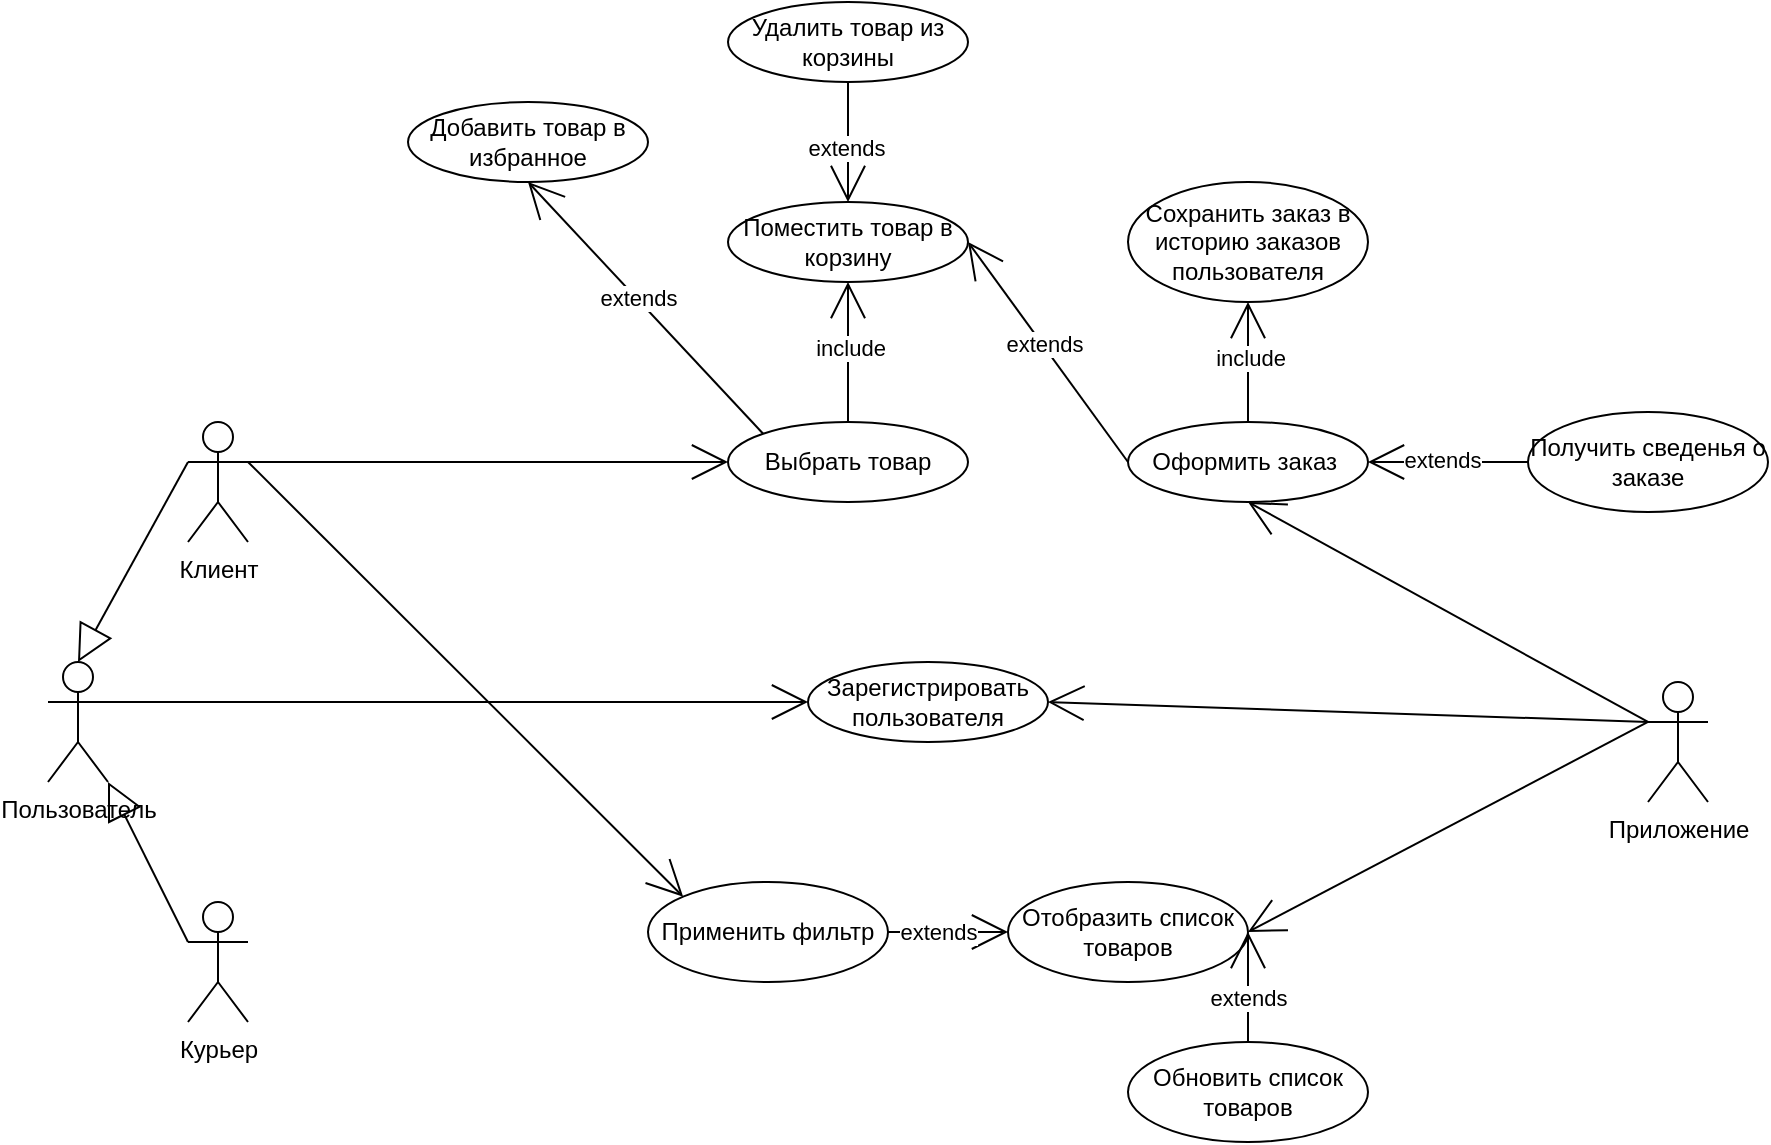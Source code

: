 <mxfile version="21.8.2" type="github">
  <diagram name="Страница — 1" id="IcskS1x6L9GqO2Q_vGER">
    <mxGraphModel dx="2022" dy="1801" grid="1" gridSize="10" guides="1" tooltips="1" connect="1" arrows="1" fold="1" page="1" pageScale="1" pageWidth="827" pageHeight="1169" math="0" shadow="0">
      <root>
        <mxCell id="0" />
        <mxCell id="1" parent="0" />
        <mxCell id="DIUMw2C9mKSduQeqxSrr-1" value="Пользователь" style="shape=umlActor;verticalLabelPosition=bottom;verticalAlign=top;html=1;" vertex="1" parent="1">
          <mxGeometry x="-180" y="240" width="30" height="60" as="geometry" />
        </mxCell>
        <mxCell id="DIUMw2C9mKSduQeqxSrr-2" value="Клиент" style="shape=umlActor;verticalLabelPosition=bottom;verticalAlign=top;html=1;" vertex="1" parent="1">
          <mxGeometry x="-110" y="120" width="30" height="60" as="geometry" />
        </mxCell>
        <mxCell id="DIUMw2C9mKSduQeqxSrr-5" value="Курьер" style="shape=umlActor;verticalLabelPosition=bottom;verticalAlign=top;html=1;" vertex="1" parent="1">
          <mxGeometry x="-110" y="360" width="30" height="60" as="geometry" />
        </mxCell>
        <mxCell id="DIUMw2C9mKSduQeqxSrr-6" value="Приложение" style="shape=umlActor;verticalLabelPosition=bottom;verticalAlign=top;html=1;" vertex="1" parent="1">
          <mxGeometry x="620" y="250" width="30" height="60" as="geometry" />
        </mxCell>
        <mxCell id="DIUMw2C9mKSduQeqxSrr-7" value="Поместить товар в корзину" style="ellipse;whiteSpace=wrap;html=1;" vertex="1" parent="1">
          <mxGeometry x="160" y="10" width="120" height="40" as="geometry" />
        </mxCell>
        <mxCell id="DIUMw2C9mKSduQeqxSrr-8" value="Выбрать товар" style="ellipse;whiteSpace=wrap;html=1;" vertex="1" parent="1">
          <mxGeometry x="160" y="120" width="120" height="40" as="geometry" />
        </mxCell>
        <mxCell id="DIUMw2C9mKSduQeqxSrr-9" value="Оформить заказ&amp;nbsp;" style="ellipse;whiteSpace=wrap;html=1;" vertex="1" parent="1">
          <mxGeometry x="360" y="120" width="120" height="40" as="geometry" />
        </mxCell>
        <mxCell id="DIUMw2C9mKSduQeqxSrr-11" value="" style="endArrow=open;endSize=16;endFill=0;html=1;rounded=0;entryX=0;entryY=0.5;entryDx=0;entryDy=0;exitX=1;exitY=0.333;exitDx=0;exitDy=0;exitPerimeter=0;" edge="1" parent="1" source="DIUMw2C9mKSduQeqxSrr-2" target="DIUMw2C9mKSduQeqxSrr-8">
          <mxGeometry width="160" relative="1" as="geometry">
            <mxPoint x="70" y="260" as="sourcePoint" />
            <mxPoint x="230" y="259.66" as="targetPoint" />
          </mxGeometry>
        </mxCell>
        <mxCell id="DIUMw2C9mKSduQeqxSrr-12" value="" style="endArrow=open;endSize=16;endFill=0;html=1;rounded=0;entryX=0.5;entryY=1;entryDx=0;entryDy=0;exitX=0.5;exitY=0;exitDx=0;exitDy=0;" edge="1" parent="1" source="DIUMw2C9mKSduQeqxSrr-8" target="DIUMw2C9mKSduQeqxSrr-7">
          <mxGeometry width="160" relative="1" as="geometry">
            <mxPoint x="250" y="230" as="sourcePoint" />
            <mxPoint x="340" y="230" as="targetPoint" />
          </mxGeometry>
        </mxCell>
        <mxCell id="DIUMw2C9mKSduQeqxSrr-13" value="include" style="edgeLabel;html=1;align=center;verticalAlign=middle;resizable=0;points=[];" vertex="1" connectable="0" parent="DIUMw2C9mKSduQeqxSrr-12">
          <mxGeometry x="0.075" y="-1" relative="1" as="geometry">
            <mxPoint as="offset" />
          </mxGeometry>
        </mxCell>
        <mxCell id="DIUMw2C9mKSduQeqxSrr-14" value="" style="endArrow=open;endSize=16;endFill=0;html=1;rounded=0;entryX=1;entryY=0.5;entryDx=0;entryDy=0;exitX=0;exitY=0.5;exitDx=0;exitDy=0;" edge="1" parent="1" source="DIUMw2C9mKSduQeqxSrr-9" target="DIUMw2C9mKSduQeqxSrr-7">
          <mxGeometry width="160" relative="1" as="geometry">
            <mxPoint x="230" y="130" as="sourcePoint" />
            <mxPoint x="230" y="10" as="targetPoint" />
          </mxGeometry>
        </mxCell>
        <mxCell id="DIUMw2C9mKSduQeqxSrr-15" value="extends" style="edgeLabel;html=1;align=center;verticalAlign=middle;resizable=0;points=[];" vertex="1" connectable="0" parent="DIUMw2C9mKSduQeqxSrr-14">
          <mxGeometry x="0.075" y="-1" relative="1" as="geometry">
            <mxPoint as="offset" />
          </mxGeometry>
        </mxCell>
        <mxCell id="DIUMw2C9mKSduQeqxSrr-17" value="Удалить товар из корзины" style="ellipse;whiteSpace=wrap;html=1;" vertex="1" parent="1">
          <mxGeometry x="160" y="-90" width="120" height="40" as="geometry" />
        </mxCell>
        <mxCell id="DIUMw2C9mKSduQeqxSrr-18" value="" style="endArrow=open;endSize=16;endFill=0;html=1;rounded=0;entryX=0.5;entryY=0;entryDx=0;entryDy=0;exitX=0.5;exitY=1;exitDx=0;exitDy=0;" edge="1" parent="1" source="DIUMw2C9mKSduQeqxSrr-17" target="DIUMw2C9mKSduQeqxSrr-7">
          <mxGeometry width="160" relative="1" as="geometry">
            <mxPoint x="220" y="-50" as="sourcePoint" />
            <mxPoint x="210" y="181" as="targetPoint" />
          </mxGeometry>
        </mxCell>
        <mxCell id="DIUMw2C9mKSduQeqxSrr-19" value="extends" style="edgeLabel;html=1;align=center;verticalAlign=middle;resizable=0;points=[];" vertex="1" connectable="0" parent="DIUMw2C9mKSduQeqxSrr-18">
          <mxGeometry x="0.075" y="-1" relative="1" as="geometry">
            <mxPoint as="offset" />
          </mxGeometry>
        </mxCell>
        <mxCell id="DIUMw2C9mKSduQeqxSrr-21" value="Применить фильтр" style="ellipse;whiteSpace=wrap;html=1;" vertex="1" parent="1">
          <mxGeometry x="120" y="350" width="120" height="50" as="geometry" />
        </mxCell>
        <mxCell id="DIUMw2C9mKSduQeqxSrr-22" value="Сохранить заказ в историю заказов&lt;br&gt;пользователя" style="ellipse;whiteSpace=wrap;html=1;" vertex="1" parent="1">
          <mxGeometry x="360" width="120" height="60" as="geometry" />
        </mxCell>
        <mxCell id="DIUMw2C9mKSduQeqxSrr-23" value="" style="endArrow=open;endSize=16;endFill=0;html=1;rounded=0;entryX=0.5;entryY=1;entryDx=0;entryDy=0;" edge="1" parent="1" target="DIUMw2C9mKSduQeqxSrr-22">
          <mxGeometry width="160" relative="1" as="geometry">
            <mxPoint x="420" y="120" as="sourcePoint" />
            <mxPoint x="419.66" y="60" as="targetPoint" />
          </mxGeometry>
        </mxCell>
        <mxCell id="DIUMw2C9mKSduQeqxSrr-24" value="include" style="edgeLabel;html=1;align=center;verticalAlign=middle;resizable=0;points=[];" vertex="1" connectable="0" parent="DIUMw2C9mKSduQeqxSrr-23">
          <mxGeometry x="0.075" y="-1" relative="1" as="geometry">
            <mxPoint as="offset" />
          </mxGeometry>
        </mxCell>
        <mxCell id="DIUMw2C9mKSduQeqxSrr-25" value="Добавить товар в избранное" style="ellipse;whiteSpace=wrap;html=1;" vertex="1" parent="1">
          <mxGeometry y="-40" width="120" height="40" as="geometry" />
        </mxCell>
        <mxCell id="DIUMw2C9mKSduQeqxSrr-26" value="" style="endArrow=open;endSize=16;endFill=0;html=1;rounded=0;entryX=0.5;entryY=1;entryDx=0;entryDy=0;exitX=0;exitY=0;exitDx=0;exitDy=0;" edge="1" parent="1" source="DIUMw2C9mKSduQeqxSrr-8" target="DIUMw2C9mKSduQeqxSrr-25">
          <mxGeometry width="160" relative="1" as="geometry">
            <mxPoint x="370" y="150" as="sourcePoint" />
            <mxPoint x="290" y="150" as="targetPoint" />
          </mxGeometry>
        </mxCell>
        <mxCell id="DIUMw2C9mKSduQeqxSrr-27" value="extends" style="edgeLabel;html=1;align=center;verticalAlign=middle;resizable=0;points=[];" vertex="1" connectable="0" parent="DIUMw2C9mKSduQeqxSrr-26">
          <mxGeometry x="0.075" y="-1" relative="1" as="geometry">
            <mxPoint as="offset" />
          </mxGeometry>
        </mxCell>
        <mxCell id="DIUMw2C9mKSduQeqxSrr-28" value="Отобразить список товаров" style="ellipse;whiteSpace=wrap;html=1;" vertex="1" parent="1">
          <mxGeometry x="300" y="350" width="120" height="50" as="geometry" />
        </mxCell>
        <mxCell id="DIUMw2C9mKSduQeqxSrr-29" value="Обновить список товаров" style="ellipse;whiteSpace=wrap;html=1;" vertex="1" parent="1">
          <mxGeometry x="360" y="430" width="120" height="50" as="geometry" />
        </mxCell>
        <mxCell id="DIUMw2C9mKSduQeqxSrr-30" value="" style="endArrow=open;endSize=16;endFill=0;html=1;rounded=0;entryX=1;entryY=0.5;entryDx=0;entryDy=0;exitX=0;exitY=0.333;exitDx=0;exitDy=0;exitPerimeter=0;" edge="1" parent="1" source="DIUMw2C9mKSduQeqxSrr-6" target="DIUMw2C9mKSduQeqxSrr-28">
          <mxGeometry width="160" relative="1" as="geometry">
            <mxPoint x="530" y="215" as="sourcePoint" />
            <mxPoint x="770" y="215" as="targetPoint" />
          </mxGeometry>
        </mxCell>
        <mxCell id="DIUMw2C9mKSduQeqxSrr-31" value="" style="endArrow=open;endSize=16;endFill=0;html=1;rounded=0;entryX=0;entryY=0.5;entryDx=0;entryDy=0;exitX=1;exitY=0.5;exitDx=0;exitDy=0;" edge="1" parent="1" source="DIUMw2C9mKSduQeqxSrr-21" target="DIUMw2C9mKSduQeqxSrr-28">
          <mxGeometry width="160" relative="1" as="geometry">
            <mxPoint x="645" y="320" as="sourcePoint" />
            <mxPoint x="490" y="250" as="targetPoint" />
          </mxGeometry>
        </mxCell>
        <mxCell id="DIUMw2C9mKSduQeqxSrr-34" value="extends" style="edgeLabel;html=1;align=center;verticalAlign=middle;resizable=0;points=[];" vertex="1" connectable="0" parent="DIUMw2C9mKSduQeqxSrr-31">
          <mxGeometry x="-0.178" relative="1" as="geometry">
            <mxPoint as="offset" />
          </mxGeometry>
        </mxCell>
        <mxCell id="DIUMw2C9mKSduQeqxSrr-32" value="" style="endArrow=open;endSize=16;endFill=0;html=1;rounded=0;entryX=0;entryY=0;entryDx=0;entryDy=0;exitX=1;exitY=0.333;exitDx=0;exitDy=0;exitPerimeter=0;" edge="1" parent="1" source="DIUMw2C9mKSduQeqxSrr-2" target="DIUMw2C9mKSduQeqxSrr-21">
          <mxGeometry width="160" relative="1" as="geometry">
            <mxPoint x="430" y="320" as="sourcePoint" />
            <mxPoint x="430" y="275" as="targetPoint" />
          </mxGeometry>
        </mxCell>
        <mxCell id="DIUMw2C9mKSduQeqxSrr-36" value="" style="endArrow=open;endSize=16;endFill=0;html=1;rounded=0;entryX=1;entryY=0.5;entryDx=0;entryDy=0;exitX=0;exitY=0.5;exitDx=0;exitDy=0;" edge="1" parent="1" source="DIUMw2C9mKSduQeqxSrr-38" target="DIUMw2C9mKSduQeqxSrr-9">
          <mxGeometry width="160" relative="1" as="geometry">
            <mxPoint x="530" y="60" as="sourcePoint" />
            <mxPoint x="560" y="80" as="targetPoint" />
          </mxGeometry>
        </mxCell>
        <mxCell id="DIUMw2C9mKSduQeqxSrr-37" value="extends" style="edgeLabel;html=1;align=center;verticalAlign=middle;resizable=0;points=[];" vertex="1" connectable="0" parent="DIUMw2C9mKSduQeqxSrr-36">
          <mxGeometry x="0.075" y="-1" relative="1" as="geometry">
            <mxPoint as="offset" />
          </mxGeometry>
        </mxCell>
        <mxCell id="DIUMw2C9mKSduQeqxSrr-38" value="Получить сведенья о заказе" style="ellipse;whiteSpace=wrap;html=1;" vertex="1" parent="1">
          <mxGeometry x="560" y="115" width="120" height="50" as="geometry" />
        </mxCell>
        <mxCell id="DIUMw2C9mKSduQeqxSrr-39" value="" style="endArrow=open;endSize=16;endFill=0;html=1;rounded=0;exitX=0;exitY=0.333;exitDx=0;exitDy=0;exitPerimeter=0;entryX=0.5;entryY=1;entryDx=0;entryDy=0;" edge="1" parent="1" source="DIUMw2C9mKSduQeqxSrr-6" target="DIUMw2C9mKSduQeqxSrr-9">
          <mxGeometry width="160" relative="1" as="geometry">
            <mxPoint x="630" y="280" as="sourcePoint" />
            <mxPoint x="480" y="200" as="targetPoint" />
          </mxGeometry>
        </mxCell>
        <mxCell id="DIUMw2C9mKSduQeqxSrr-40" value="" style="endArrow=open;endSize=16;endFill=0;html=1;rounded=0;entryX=1;entryY=0.5;entryDx=0;entryDy=0;exitX=0.5;exitY=0;exitDx=0;exitDy=0;" edge="1" parent="1" source="DIUMw2C9mKSduQeqxSrr-29" target="DIUMw2C9mKSduQeqxSrr-28">
          <mxGeometry width="160" relative="1" as="geometry">
            <mxPoint x="430" y="360" as="sourcePoint" />
            <mxPoint x="430" y="300" as="targetPoint" />
          </mxGeometry>
        </mxCell>
        <mxCell id="DIUMw2C9mKSduQeqxSrr-41" value="extends" style="edgeLabel;html=1;align=center;verticalAlign=middle;resizable=0;points=[];" vertex="1" connectable="0" parent="DIUMw2C9mKSduQeqxSrr-40">
          <mxGeometry x="-0.178" relative="1" as="geometry">
            <mxPoint as="offset" />
          </mxGeometry>
        </mxCell>
        <mxCell id="DIUMw2C9mKSduQeqxSrr-43" value="Зарегистрировать пользователя" style="ellipse;whiteSpace=wrap;html=1;" vertex="1" parent="1">
          <mxGeometry x="200" y="240" width="120" height="40" as="geometry" />
        </mxCell>
        <mxCell id="DIUMw2C9mKSduQeqxSrr-44" value="" style="endArrow=open;endSize=16;endFill=0;html=1;rounded=0;entryX=0;entryY=0.5;entryDx=0;entryDy=0;exitX=1;exitY=0.333;exitDx=0;exitDy=0;exitPerimeter=0;" edge="1" parent="1" source="DIUMw2C9mKSduQeqxSrr-1" target="DIUMw2C9mKSduQeqxSrr-43">
          <mxGeometry width="160" relative="1" as="geometry">
            <mxPoint x="-70" y="150" as="sourcePoint" />
            <mxPoint x="148" y="367" as="targetPoint" />
          </mxGeometry>
        </mxCell>
        <mxCell id="DIUMw2C9mKSduQeqxSrr-45" value="" style="endArrow=open;endSize=16;endFill=0;html=1;rounded=0;entryX=1;entryY=0.5;entryDx=0;entryDy=0;exitX=0;exitY=0.333;exitDx=0;exitDy=0;exitPerimeter=0;" edge="1" parent="1" source="DIUMw2C9mKSduQeqxSrr-6" target="DIUMw2C9mKSduQeqxSrr-43">
          <mxGeometry width="160" relative="1" as="geometry">
            <mxPoint x="280" y="310" as="sourcePoint" />
            <mxPoint x="210" y="270" as="targetPoint" />
          </mxGeometry>
        </mxCell>
        <mxCell id="DIUMw2C9mKSduQeqxSrr-47" value="" style="endArrow=block;endSize=16;endFill=0;html=1;rounded=0;entryX=0.5;entryY=0;entryDx=0;entryDy=0;exitX=0;exitY=0.333;exitDx=0;exitDy=0;exitPerimeter=0;entryPerimeter=0;" edge="1" parent="1" source="DIUMw2C9mKSduQeqxSrr-2" target="DIUMw2C9mKSduQeqxSrr-1">
          <mxGeometry width="160" relative="1" as="geometry">
            <mxPoint x="-70" y="150" as="sourcePoint" />
            <mxPoint x="170" y="150" as="targetPoint" />
          </mxGeometry>
        </mxCell>
        <mxCell id="DIUMw2C9mKSduQeqxSrr-48" value="" style="endArrow=block;endSize=16;endFill=0;html=1;rounded=0;entryX=1;entryY=1;entryDx=0;entryDy=0;exitX=0;exitY=0.333;exitDx=0;exitDy=0;exitPerimeter=0;entryPerimeter=0;" edge="1" parent="1" source="DIUMw2C9mKSduQeqxSrr-5" target="DIUMw2C9mKSduQeqxSrr-1">
          <mxGeometry width="160" relative="1" as="geometry">
            <mxPoint x="-100" y="150" as="sourcePoint" />
            <mxPoint x="-155" y="250" as="targetPoint" />
          </mxGeometry>
        </mxCell>
      </root>
    </mxGraphModel>
  </diagram>
</mxfile>
